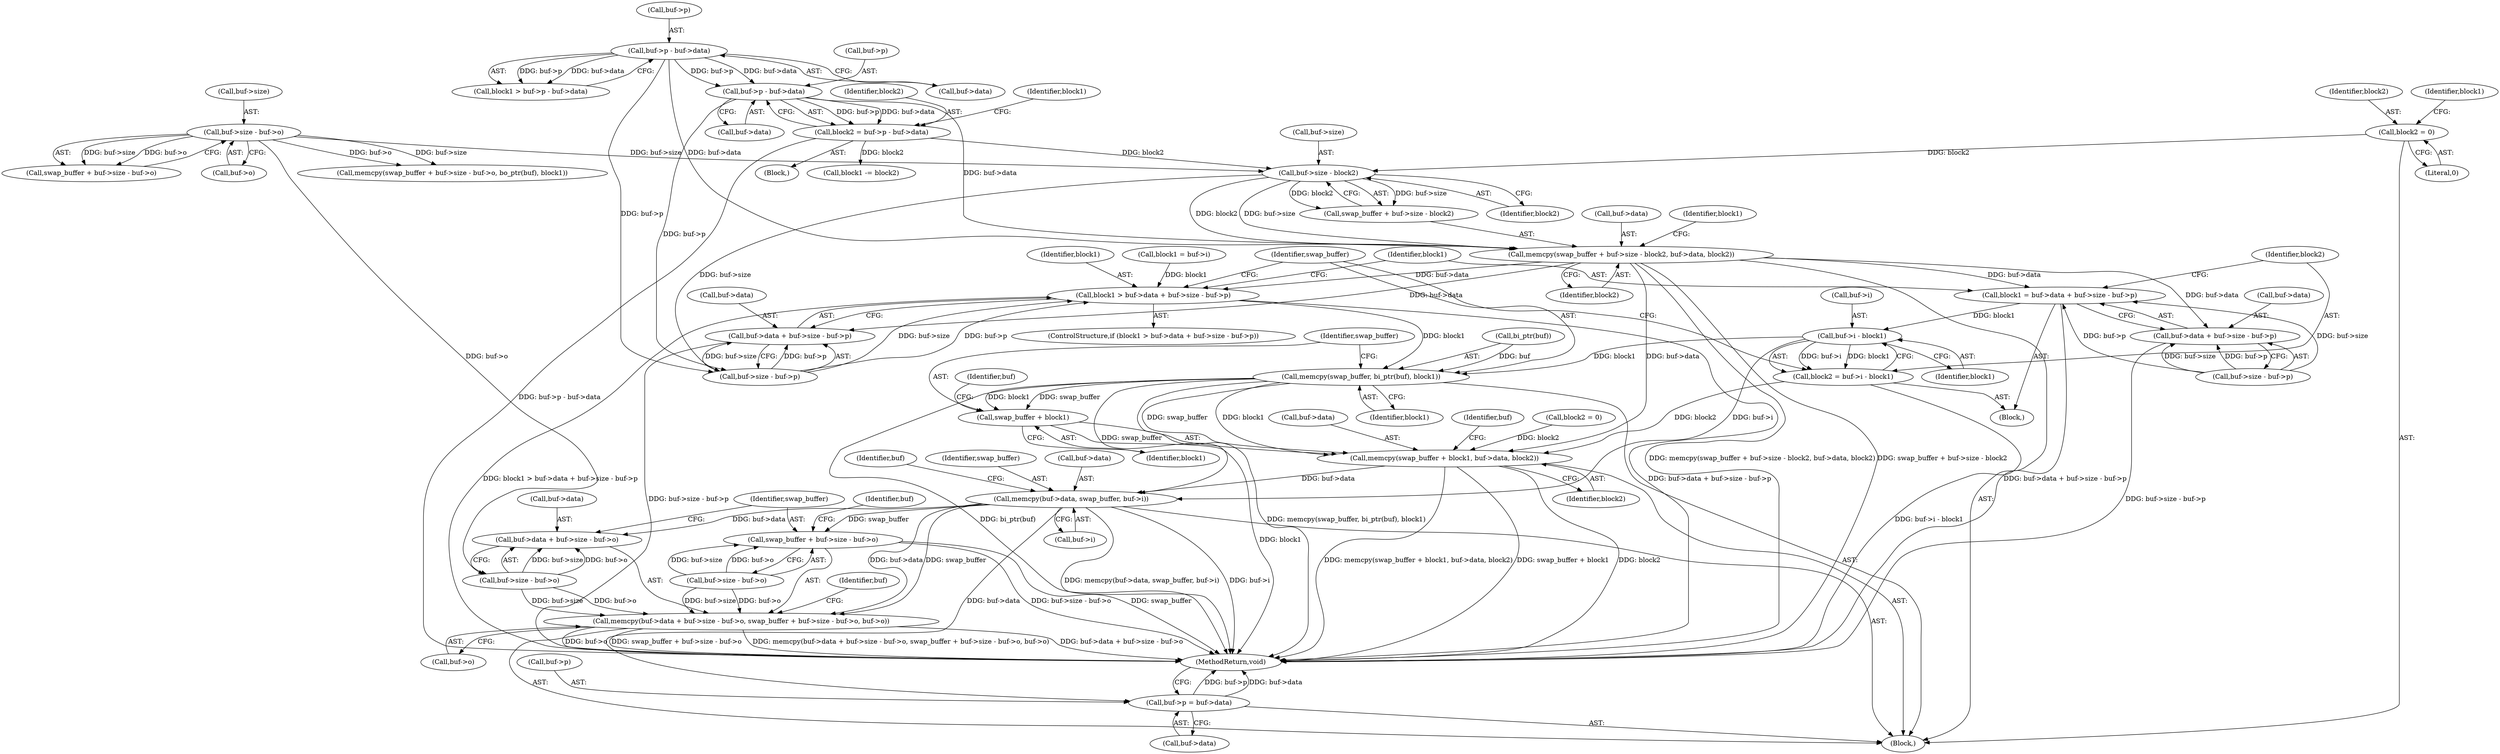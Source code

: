 digraph "0_haproxy_7ec765568883b2d4e5a2796adbeb492a22ec9bd4@API" {
"1000152" [label="(Call,memcpy(swap_buffer + buf->size - block2, buf->data, block2))"];
"1000155" [label="(Call,buf->size - block2)"];
"1000142" [label="(Call,buf->size - buf->o)"];
"1000113" [label="(Call,block2 = 0)"];
"1000127" [label="(Call,block2 = buf->p - buf->data)"];
"1000129" [label="(Call,buf->p - buf->data)"];
"1000119" [label="(Call,buf->p - buf->data)"];
"1000173" [label="(Call,block1 > buf->data + buf->size - buf->p)"];
"1000207" [label="(Call,memcpy(swap_buffer, bi_ptr(buf), block1))"];
"1000212" [label="(Call,memcpy(swap_buffer + block1, buf->data, block2))"];
"1000220" [label="(Call,memcpy(buf->data, swap_buffer, buf->i))"];
"1000228" [label="(Call,memcpy(buf->data + buf->size - buf->o, swap_buffer + buf->size - buf->o, buf->o))"];
"1000229" [label="(Call,buf->data + buf->size - buf->o)"];
"1000240" [label="(Call,swap_buffer + buf->size - buf->o)"];
"1000252" [label="(Call,buf->p = buf->data)"];
"1000213" [label="(Call,swap_buffer + block1)"];
"1000175" [label="(Call,buf->data + buf->size - buf->p)"];
"1000187" [label="(Call,block1 = buf->data + buf->size - buf->p)"];
"1000202" [label="(Call,buf->i - block1)"];
"1000200" [label="(Call,block2 = buf->i - block1)"];
"1000189" [label="(Call,buf->data + buf->size - buf->p)"];
"1000153" [label="(Call,swap_buffer + buf->size - block2)"];
"1000186" [label="(Block,)"];
"1000117" [label="(Call,block1 > buf->p - buf->data)"];
"1000174" [label="(Identifier,block1)"];
"1000118" [label="(Identifier,block1)"];
"1000206" [label="(Identifier,block1)"];
"1000240" [label="(Call,swap_buffer + buf->size - buf->o)"];
"1000143" [label="(Call,buf->size)"];
"1000146" [label="(Call,buf->o)"];
"1000129" [label="(Call,buf->p - buf->data)"];
"1000140" [label="(Call,swap_buffer + buf->size - buf->o)"];
"1000163" [label="(Identifier,block2)"];
"1000159" [label="(Identifier,block2)"];
"1000119" [label="(Call,buf->p - buf->data)"];
"1000233" [label="(Call,buf->size - buf->o)"];
"1000152" [label="(Call,memcpy(swap_buffer + buf->size - block2, buf->data, block2))"];
"1000249" [label="(Call,buf->o)"];
"1000139" [label="(Call,memcpy(swap_buffer + buf->size - buf->o, bo_ptr(buf), block1))"];
"1000208" [label="(Identifier,swap_buffer)"];
"1000130" [label="(Call,buf->p)"];
"1000173" [label="(Call,block1 > buf->data + buf->size - buf->p)"];
"1000216" [label="(Call,buf->data)"];
"1000114" [label="(Identifier,block2)"];
"1000209" [label="(Call,bi_ptr(buf))"];
"1000214" [label="(Identifier,swap_buffer)"];
"1000222" [label="(Identifier,buf)"];
"1000212" [label="(Call,memcpy(swap_buffer + block1, buf->data, block2))"];
"1000203" [label="(Call,buf->i)"];
"1000164" [label="(Call,block1 = buf->i)"];
"1000225" [label="(Call,buf->i)"];
"1000187" [label="(Call,block1 = buf->data + buf->size - buf->p)"];
"1000254" [label="(Identifier,buf)"];
"1000215" [label="(Identifier,block1)"];
"1000193" [label="(Call,buf->size - buf->p)"];
"1000172" [label="(ControlStructure,if (block1 > buf->data + buf->size - buf->p))"];
"1000128" [label="(Identifier,block2)"];
"1000256" [label="(Call,buf->data)"];
"1000142" [label="(Call,buf->size - buf->o)"];
"1000230" [label="(Call,buf->data)"];
"1000190" [label="(Call,buf->data)"];
"1000156" [label="(Call,buf->size)"];
"1000241" [label="(Identifier,swap_buffer)"];
"1000259" [label="(MethodReturn,void)"];
"1000136" [label="(Call,block1 -= block2)"];
"1000228" [label="(Call,memcpy(buf->data + buf->size - buf->o, swap_buffer + buf->size - buf->o, buf->o))"];
"1000123" [label="(Call,buf->data)"];
"1000231" [label="(Identifier,buf)"];
"1000137" [label="(Identifier,block1)"];
"1000160" [label="(Call,buf->data)"];
"1000127" [label="(Call,block2 = buf->p - buf->data)"];
"1000189" [label="(Call,buf->data + buf->size - buf->p)"];
"1000155" [label="(Call,buf->size - block2)"];
"1000224" [label="(Identifier,swap_buffer)"];
"1000105" [label="(Block,)"];
"1000219" [label="(Identifier,block2)"];
"1000220" [label="(Call,memcpy(buf->data, swap_buffer, buf->i))"];
"1000200" [label="(Call,block2 = buf->i - block1)"];
"1000169" [label="(Call,block2 = 0)"];
"1000242" [label="(Call,buf->size - buf->o)"];
"1000176" [label="(Call,buf->data)"];
"1000217" [label="(Identifier,buf)"];
"1000211" [label="(Identifier,block1)"];
"1000221" [label="(Call,buf->data)"];
"1000202" [label="(Call,buf->i - block1)"];
"1000120" [label="(Call,buf->p)"];
"1000250" [label="(Identifier,buf)"];
"1000133" [label="(Call,buf->data)"];
"1000201" [label="(Identifier,block2)"];
"1000175" [label="(Call,buf->data + buf->size - buf->p)"];
"1000229" [label="(Call,buf->data + buf->size - buf->o)"];
"1000213" [label="(Call,swap_buffer + block1)"];
"1000253" [label="(Call,buf->p)"];
"1000165" [label="(Identifier,block1)"];
"1000179" [label="(Call,buf->size - buf->p)"];
"1000115" [label="(Literal,0)"];
"1000113" [label="(Call,block2 = 0)"];
"1000126" [label="(Block,)"];
"1000188" [label="(Identifier,block1)"];
"1000252" [label="(Call,buf->p = buf->data)"];
"1000207" [label="(Call,memcpy(swap_buffer, bi_ptr(buf), block1))"];
"1000152" -> "1000105"  [label="AST: "];
"1000152" -> "1000163"  [label="CFG: "];
"1000153" -> "1000152"  [label="AST: "];
"1000160" -> "1000152"  [label="AST: "];
"1000163" -> "1000152"  [label="AST: "];
"1000165" -> "1000152"  [label="CFG: "];
"1000152" -> "1000259"  [label="DDG: memcpy(swap_buffer + buf->size - block2, buf->data, block2)"];
"1000152" -> "1000259"  [label="DDG: swap_buffer + buf->size - block2"];
"1000155" -> "1000152"  [label="DDG: buf->size"];
"1000155" -> "1000152"  [label="DDG: block2"];
"1000119" -> "1000152"  [label="DDG: buf->data"];
"1000129" -> "1000152"  [label="DDG: buf->data"];
"1000152" -> "1000173"  [label="DDG: buf->data"];
"1000152" -> "1000175"  [label="DDG: buf->data"];
"1000152" -> "1000187"  [label="DDG: buf->data"];
"1000152" -> "1000189"  [label="DDG: buf->data"];
"1000152" -> "1000212"  [label="DDG: buf->data"];
"1000155" -> "1000153"  [label="AST: "];
"1000155" -> "1000159"  [label="CFG: "];
"1000156" -> "1000155"  [label="AST: "];
"1000159" -> "1000155"  [label="AST: "];
"1000153" -> "1000155"  [label="CFG: "];
"1000155" -> "1000153"  [label="DDG: buf->size"];
"1000155" -> "1000153"  [label="DDG: block2"];
"1000142" -> "1000155"  [label="DDG: buf->size"];
"1000113" -> "1000155"  [label="DDG: block2"];
"1000127" -> "1000155"  [label="DDG: block2"];
"1000155" -> "1000179"  [label="DDG: buf->size"];
"1000142" -> "1000140"  [label="AST: "];
"1000142" -> "1000146"  [label="CFG: "];
"1000143" -> "1000142"  [label="AST: "];
"1000146" -> "1000142"  [label="AST: "];
"1000140" -> "1000142"  [label="CFG: "];
"1000142" -> "1000139"  [label="DDG: buf->size"];
"1000142" -> "1000139"  [label="DDG: buf->o"];
"1000142" -> "1000140"  [label="DDG: buf->size"];
"1000142" -> "1000140"  [label="DDG: buf->o"];
"1000142" -> "1000233"  [label="DDG: buf->o"];
"1000113" -> "1000105"  [label="AST: "];
"1000113" -> "1000115"  [label="CFG: "];
"1000114" -> "1000113"  [label="AST: "];
"1000115" -> "1000113"  [label="AST: "];
"1000118" -> "1000113"  [label="CFG: "];
"1000127" -> "1000126"  [label="AST: "];
"1000127" -> "1000129"  [label="CFG: "];
"1000128" -> "1000127"  [label="AST: "];
"1000129" -> "1000127"  [label="AST: "];
"1000137" -> "1000127"  [label="CFG: "];
"1000127" -> "1000259"  [label="DDG: buf->p - buf->data"];
"1000129" -> "1000127"  [label="DDG: buf->p"];
"1000129" -> "1000127"  [label="DDG: buf->data"];
"1000127" -> "1000136"  [label="DDG: block2"];
"1000129" -> "1000133"  [label="CFG: "];
"1000130" -> "1000129"  [label="AST: "];
"1000133" -> "1000129"  [label="AST: "];
"1000119" -> "1000129"  [label="DDG: buf->p"];
"1000119" -> "1000129"  [label="DDG: buf->data"];
"1000129" -> "1000179"  [label="DDG: buf->p"];
"1000119" -> "1000117"  [label="AST: "];
"1000119" -> "1000123"  [label="CFG: "];
"1000120" -> "1000119"  [label="AST: "];
"1000123" -> "1000119"  [label="AST: "];
"1000117" -> "1000119"  [label="CFG: "];
"1000119" -> "1000117"  [label="DDG: buf->p"];
"1000119" -> "1000117"  [label="DDG: buf->data"];
"1000119" -> "1000179"  [label="DDG: buf->p"];
"1000173" -> "1000172"  [label="AST: "];
"1000173" -> "1000175"  [label="CFG: "];
"1000174" -> "1000173"  [label="AST: "];
"1000175" -> "1000173"  [label="AST: "];
"1000188" -> "1000173"  [label="CFG: "];
"1000208" -> "1000173"  [label="CFG: "];
"1000173" -> "1000259"  [label="DDG: block1 > buf->data + buf->size - buf->p"];
"1000173" -> "1000259"  [label="DDG: buf->data + buf->size - buf->p"];
"1000164" -> "1000173"  [label="DDG: block1"];
"1000179" -> "1000173"  [label="DDG: buf->size"];
"1000179" -> "1000173"  [label="DDG: buf->p"];
"1000173" -> "1000207"  [label="DDG: block1"];
"1000207" -> "1000105"  [label="AST: "];
"1000207" -> "1000211"  [label="CFG: "];
"1000208" -> "1000207"  [label="AST: "];
"1000209" -> "1000207"  [label="AST: "];
"1000211" -> "1000207"  [label="AST: "];
"1000214" -> "1000207"  [label="CFG: "];
"1000207" -> "1000259"  [label="DDG: bi_ptr(buf)"];
"1000207" -> "1000259"  [label="DDG: memcpy(swap_buffer, bi_ptr(buf), block1)"];
"1000209" -> "1000207"  [label="DDG: buf"];
"1000202" -> "1000207"  [label="DDG: block1"];
"1000207" -> "1000212"  [label="DDG: swap_buffer"];
"1000207" -> "1000212"  [label="DDG: block1"];
"1000207" -> "1000213"  [label="DDG: swap_buffer"];
"1000207" -> "1000213"  [label="DDG: block1"];
"1000207" -> "1000220"  [label="DDG: swap_buffer"];
"1000212" -> "1000105"  [label="AST: "];
"1000212" -> "1000219"  [label="CFG: "];
"1000213" -> "1000212"  [label="AST: "];
"1000216" -> "1000212"  [label="AST: "];
"1000219" -> "1000212"  [label="AST: "];
"1000222" -> "1000212"  [label="CFG: "];
"1000212" -> "1000259"  [label="DDG: block2"];
"1000212" -> "1000259"  [label="DDG: memcpy(swap_buffer + block1, buf->data, block2)"];
"1000212" -> "1000259"  [label="DDG: swap_buffer + block1"];
"1000200" -> "1000212"  [label="DDG: block2"];
"1000169" -> "1000212"  [label="DDG: block2"];
"1000212" -> "1000220"  [label="DDG: buf->data"];
"1000220" -> "1000105"  [label="AST: "];
"1000220" -> "1000225"  [label="CFG: "];
"1000221" -> "1000220"  [label="AST: "];
"1000224" -> "1000220"  [label="AST: "];
"1000225" -> "1000220"  [label="AST: "];
"1000231" -> "1000220"  [label="CFG: "];
"1000220" -> "1000259"  [label="DDG: buf->i"];
"1000220" -> "1000259"  [label="DDG: memcpy(buf->data, swap_buffer, buf->i)"];
"1000202" -> "1000220"  [label="DDG: buf->i"];
"1000220" -> "1000228"  [label="DDG: buf->data"];
"1000220" -> "1000228"  [label="DDG: swap_buffer"];
"1000220" -> "1000229"  [label="DDG: buf->data"];
"1000220" -> "1000240"  [label="DDG: swap_buffer"];
"1000220" -> "1000252"  [label="DDG: buf->data"];
"1000228" -> "1000105"  [label="AST: "];
"1000228" -> "1000249"  [label="CFG: "];
"1000229" -> "1000228"  [label="AST: "];
"1000240" -> "1000228"  [label="AST: "];
"1000249" -> "1000228"  [label="AST: "];
"1000254" -> "1000228"  [label="CFG: "];
"1000228" -> "1000259"  [label="DDG: swap_buffer + buf->size - buf->o"];
"1000228" -> "1000259"  [label="DDG: memcpy(buf->data + buf->size - buf->o, swap_buffer + buf->size - buf->o, buf->o)"];
"1000228" -> "1000259"  [label="DDG: buf->data + buf->size - buf->o"];
"1000228" -> "1000259"  [label="DDG: buf->o"];
"1000233" -> "1000228"  [label="DDG: buf->size"];
"1000233" -> "1000228"  [label="DDG: buf->o"];
"1000242" -> "1000228"  [label="DDG: buf->size"];
"1000242" -> "1000228"  [label="DDG: buf->o"];
"1000229" -> "1000233"  [label="CFG: "];
"1000230" -> "1000229"  [label="AST: "];
"1000233" -> "1000229"  [label="AST: "];
"1000241" -> "1000229"  [label="CFG: "];
"1000233" -> "1000229"  [label="DDG: buf->size"];
"1000233" -> "1000229"  [label="DDG: buf->o"];
"1000240" -> "1000242"  [label="CFG: "];
"1000241" -> "1000240"  [label="AST: "];
"1000242" -> "1000240"  [label="AST: "];
"1000250" -> "1000240"  [label="CFG: "];
"1000240" -> "1000259"  [label="DDG: swap_buffer"];
"1000240" -> "1000259"  [label="DDG: buf->size - buf->o"];
"1000242" -> "1000240"  [label="DDG: buf->size"];
"1000242" -> "1000240"  [label="DDG: buf->o"];
"1000252" -> "1000105"  [label="AST: "];
"1000252" -> "1000256"  [label="CFG: "];
"1000253" -> "1000252"  [label="AST: "];
"1000256" -> "1000252"  [label="AST: "];
"1000259" -> "1000252"  [label="CFG: "];
"1000252" -> "1000259"  [label="DDG: buf->p"];
"1000252" -> "1000259"  [label="DDG: buf->data"];
"1000213" -> "1000215"  [label="CFG: "];
"1000214" -> "1000213"  [label="AST: "];
"1000215" -> "1000213"  [label="AST: "];
"1000217" -> "1000213"  [label="CFG: "];
"1000213" -> "1000259"  [label="DDG: block1"];
"1000175" -> "1000179"  [label="CFG: "];
"1000176" -> "1000175"  [label="AST: "];
"1000179" -> "1000175"  [label="AST: "];
"1000175" -> "1000259"  [label="DDG: buf->size - buf->p"];
"1000179" -> "1000175"  [label="DDG: buf->size"];
"1000179" -> "1000175"  [label="DDG: buf->p"];
"1000187" -> "1000186"  [label="AST: "];
"1000187" -> "1000189"  [label="CFG: "];
"1000188" -> "1000187"  [label="AST: "];
"1000189" -> "1000187"  [label="AST: "];
"1000201" -> "1000187"  [label="CFG: "];
"1000187" -> "1000259"  [label="DDG: buf->data + buf->size - buf->p"];
"1000193" -> "1000187"  [label="DDG: buf->size"];
"1000193" -> "1000187"  [label="DDG: buf->p"];
"1000187" -> "1000202"  [label="DDG: block1"];
"1000202" -> "1000200"  [label="AST: "];
"1000202" -> "1000206"  [label="CFG: "];
"1000203" -> "1000202"  [label="AST: "];
"1000206" -> "1000202"  [label="AST: "];
"1000200" -> "1000202"  [label="CFG: "];
"1000202" -> "1000200"  [label="DDG: buf->i"];
"1000202" -> "1000200"  [label="DDG: block1"];
"1000200" -> "1000186"  [label="AST: "];
"1000201" -> "1000200"  [label="AST: "];
"1000208" -> "1000200"  [label="CFG: "];
"1000200" -> "1000259"  [label="DDG: buf->i - block1"];
"1000189" -> "1000193"  [label="CFG: "];
"1000190" -> "1000189"  [label="AST: "];
"1000193" -> "1000189"  [label="AST: "];
"1000189" -> "1000259"  [label="DDG: buf->size - buf->p"];
"1000193" -> "1000189"  [label="DDG: buf->size"];
"1000193" -> "1000189"  [label="DDG: buf->p"];
}
